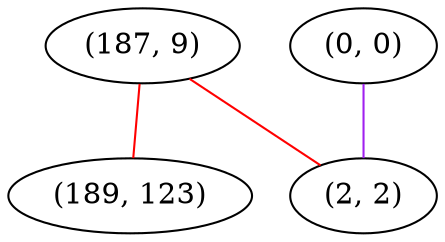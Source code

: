 graph "" {
"(187, 9)";
"(189, 123)";
"(0, 0)";
"(2, 2)";
"(187, 9)" -- "(189, 123)"  [color=red, key=0, weight=1];
"(187, 9)" -- "(2, 2)"  [color=red, key=0, weight=1];
"(0, 0)" -- "(2, 2)"  [color=purple, key=0, weight=4];
}
